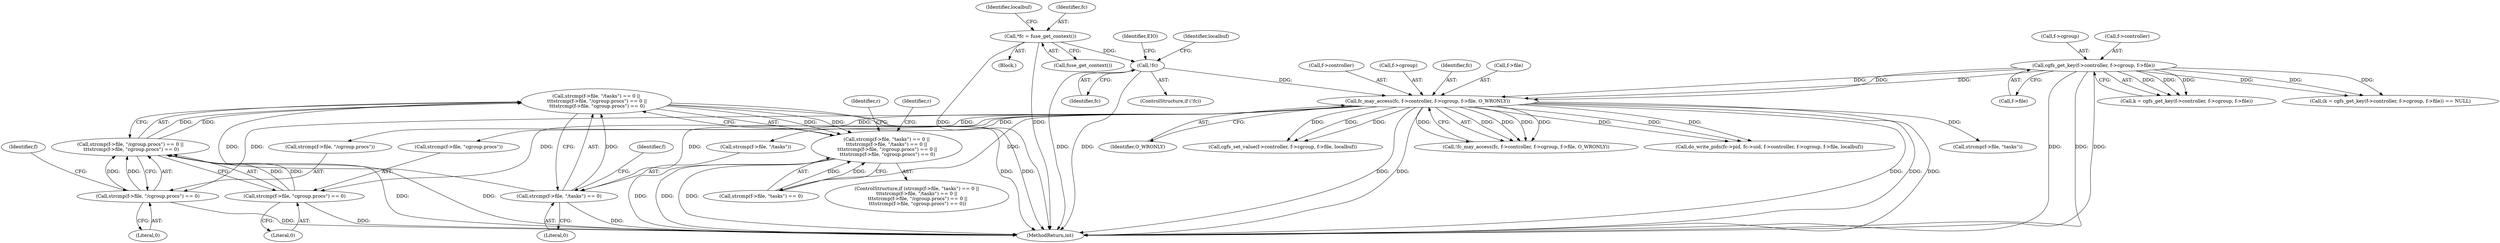 digraph "0_lxcfs_8ee2a503e102b1a43ec4d83113dc275ab20a869a@API" {
"1000216" [label="(Call,strcmp(f->file, \"/tasks\") == 0 ||\n \t\t\tstrcmp(f->file, \"/cgroup.procs\") == 0 ||\n \t\t\tstrcmp(f->file, \"cgroup.procs\") == 0)"];
"1000217" [label="(Call,strcmp(f->file, \"/tasks\") == 0)"];
"1000189" [label="(Call,fc_may_access(fc, f->controller, f->cgroup, f->file, O_WRONLY))"];
"1000146" [label="(Call,!fc)"];
"1000108" [label="(Call,*fc = fuse_get_context())"];
"1000170" [label="(Call,cgfs_get_key(f->controller, f->cgroup, f->file))"];
"1000224" [label="(Call,strcmp(f->file, \"/cgroup.procs\") == 0 ||\n \t\t\tstrcmp(f->file, \"cgroup.procs\") == 0)"];
"1000225" [label="(Call,strcmp(f->file, \"/cgroup.procs\") == 0)"];
"1000232" [label="(Call,strcmp(f->file, \"cgroup.procs\") == 0)"];
"1000208" [label="(Call,strcmp(f->file, \"tasks\") == 0 ||\n\t\t\tstrcmp(f->file, \"/tasks\") == 0 ||\n \t\t\tstrcmp(f->file, \"/cgroup.procs\") == 0 ||\n \t\t\tstrcmp(f->file, \"cgroup.procs\") == 0)"];
"1000209" [label="(Call,strcmp(f->file, \"tasks\") == 0)"];
"1000174" [label="(Call,f->cgroup)"];
"1000113" [label="(Identifier,localbuf)"];
"1000194" [label="(Call,f->cgroup)"];
"1000106" [label="(Block,)"];
"1000190" [label="(Identifier,fc)"];
"1000218" [label="(Call,strcmp(f->file, \"/tasks\"))"];
"1000146" [label="(Call,!fc)"];
"1000200" [label="(Identifier,O_WRONLY)"];
"1000108" [label="(Call,*fc = fuse_get_context())"];
"1000150" [label="(Identifier,EIO)"];
"1000197" [label="(Call,f->file)"];
"1000147" [label="(Identifier,fc)"];
"1000177" [label="(Call,f->file)"];
"1000238" [label="(Literal,0)"];
"1000226" [label="(Call,strcmp(f->file, \"/cgroup.procs\"))"];
"1000240" [label="(Identifier,r)"];
"1000261" [label="(Call,cgfs_set_value(f->controller, f->cgroup, f->file, localbuf))"];
"1000235" [label="(Identifier,f)"];
"1000188" [label="(Call,!fc_may_access(fc, f->controller, f->cgroup, f->file, O_WRONLY))"];
"1000216" [label="(Call,strcmp(f->file, \"/tasks\") == 0 ||\n \t\t\tstrcmp(f->file, \"/cgroup.procs\") == 0 ||\n \t\t\tstrcmp(f->file, \"cgroup.procs\") == 0)"];
"1000171" [label="(Call,f->controller)"];
"1000191" [label="(Call,f->controller)"];
"1000231" [label="(Literal,0)"];
"1000241" [label="(Call,do_write_pids(fc->pid, fc->uid, f->controller, f->cgroup, f->file, localbuf))"];
"1000110" [label="(Call,fuse_get_context())"];
"1000233" [label="(Call,strcmp(f->file, \"cgroup.procs\"))"];
"1000208" [label="(Call,strcmp(f->file, \"tasks\") == 0 ||\n\t\t\tstrcmp(f->file, \"/tasks\") == 0 ||\n \t\t\tstrcmp(f->file, \"/cgroup.procs\") == 0 ||\n \t\t\tstrcmp(f->file, \"cgroup.procs\") == 0)"];
"1000168" [label="(Call,k = cgfs_get_key(f->controller, f->cgroup, f->file))"];
"1000223" [label="(Literal,0)"];
"1000284" [label="(MethodReturn,int)"];
"1000189" [label="(Call,fc_may_access(fc, f->controller, f->cgroup, f->file, O_WRONLY))"];
"1000152" [label="(Identifier,localbuf)"];
"1000224" [label="(Call,strcmp(f->file, \"/cgroup.procs\") == 0 ||\n \t\t\tstrcmp(f->file, \"cgroup.procs\") == 0)"];
"1000170" [label="(Call,cgfs_get_key(f->controller, f->cgroup, f->file))"];
"1000217" [label="(Call,strcmp(f->file, \"/tasks\") == 0)"];
"1000260" [label="(Identifier,r)"];
"1000232" [label="(Call,strcmp(f->file, \"cgroup.procs\") == 0)"];
"1000145" [label="(ControlStructure,if (!fc))"];
"1000207" [label="(ControlStructure,if (strcmp(f->file, \"tasks\") == 0 ||\n\t\t\tstrcmp(f->file, \"/tasks\") == 0 ||\n \t\t\tstrcmp(f->file, \"/cgroup.procs\") == 0 ||\n \t\t\tstrcmp(f->file, \"cgroup.procs\") == 0))"];
"1000109" [label="(Identifier,fc)"];
"1000225" [label="(Call,strcmp(f->file, \"/cgroup.procs\") == 0)"];
"1000167" [label="(Call,(k = cgfs_get_key(f->controller, f->cgroup, f->file)) == NULL)"];
"1000228" [label="(Identifier,f)"];
"1000210" [label="(Call,strcmp(f->file, \"tasks\"))"];
"1000216" -> "1000208"  [label="AST: "];
"1000216" -> "1000217"  [label="CFG: "];
"1000216" -> "1000224"  [label="CFG: "];
"1000217" -> "1000216"  [label="AST: "];
"1000224" -> "1000216"  [label="AST: "];
"1000208" -> "1000216"  [label="CFG: "];
"1000216" -> "1000284"  [label="DDG: "];
"1000216" -> "1000284"  [label="DDG: "];
"1000216" -> "1000208"  [label="DDG: "];
"1000216" -> "1000208"  [label="DDG: "];
"1000217" -> "1000216"  [label="DDG: "];
"1000217" -> "1000216"  [label="DDG: "];
"1000224" -> "1000216"  [label="DDG: "];
"1000224" -> "1000216"  [label="DDG: "];
"1000217" -> "1000223"  [label="CFG: "];
"1000218" -> "1000217"  [label="AST: "];
"1000223" -> "1000217"  [label="AST: "];
"1000228" -> "1000217"  [label="CFG: "];
"1000217" -> "1000284"  [label="DDG: "];
"1000189" -> "1000217"  [label="DDG: "];
"1000189" -> "1000188"  [label="AST: "];
"1000189" -> "1000200"  [label="CFG: "];
"1000190" -> "1000189"  [label="AST: "];
"1000191" -> "1000189"  [label="AST: "];
"1000194" -> "1000189"  [label="AST: "];
"1000197" -> "1000189"  [label="AST: "];
"1000200" -> "1000189"  [label="AST: "];
"1000188" -> "1000189"  [label="CFG: "];
"1000189" -> "1000284"  [label="DDG: "];
"1000189" -> "1000284"  [label="DDG: "];
"1000189" -> "1000284"  [label="DDG: "];
"1000189" -> "1000284"  [label="DDG: "];
"1000189" -> "1000284"  [label="DDG: "];
"1000189" -> "1000188"  [label="DDG: "];
"1000189" -> "1000188"  [label="DDG: "];
"1000189" -> "1000188"  [label="DDG: "];
"1000189" -> "1000188"  [label="DDG: "];
"1000189" -> "1000188"  [label="DDG: "];
"1000146" -> "1000189"  [label="DDG: "];
"1000170" -> "1000189"  [label="DDG: "];
"1000170" -> "1000189"  [label="DDG: "];
"1000170" -> "1000189"  [label="DDG: "];
"1000189" -> "1000209"  [label="DDG: "];
"1000189" -> "1000210"  [label="DDG: "];
"1000189" -> "1000218"  [label="DDG: "];
"1000189" -> "1000225"  [label="DDG: "];
"1000189" -> "1000226"  [label="DDG: "];
"1000189" -> "1000232"  [label="DDG: "];
"1000189" -> "1000233"  [label="DDG: "];
"1000189" -> "1000241"  [label="DDG: "];
"1000189" -> "1000241"  [label="DDG: "];
"1000189" -> "1000241"  [label="DDG: "];
"1000189" -> "1000261"  [label="DDG: "];
"1000189" -> "1000261"  [label="DDG: "];
"1000189" -> "1000261"  [label="DDG: "];
"1000146" -> "1000145"  [label="AST: "];
"1000146" -> "1000147"  [label="CFG: "];
"1000147" -> "1000146"  [label="AST: "];
"1000150" -> "1000146"  [label="CFG: "];
"1000152" -> "1000146"  [label="CFG: "];
"1000146" -> "1000284"  [label="DDG: "];
"1000146" -> "1000284"  [label="DDG: "];
"1000108" -> "1000146"  [label="DDG: "];
"1000108" -> "1000106"  [label="AST: "];
"1000108" -> "1000110"  [label="CFG: "];
"1000109" -> "1000108"  [label="AST: "];
"1000110" -> "1000108"  [label="AST: "];
"1000113" -> "1000108"  [label="CFG: "];
"1000108" -> "1000284"  [label="DDG: "];
"1000108" -> "1000284"  [label="DDG: "];
"1000170" -> "1000168"  [label="AST: "];
"1000170" -> "1000177"  [label="CFG: "];
"1000171" -> "1000170"  [label="AST: "];
"1000174" -> "1000170"  [label="AST: "];
"1000177" -> "1000170"  [label="AST: "];
"1000168" -> "1000170"  [label="CFG: "];
"1000170" -> "1000284"  [label="DDG: "];
"1000170" -> "1000284"  [label="DDG: "];
"1000170" -> "1000284"  [label="DDG: "];
"1000170" -> "1000167"  [label="DDG: "];
"1000170" -> "1000167"  [label="DDG: "];
"1000170" -> "1000167"  [label="DDG: "];
"1000170" -> "1000168"  [label="DDG: "];
"1000170" -> "1000168"  [label="DDG: "];
"1000170" -> "1000168"  [label="DDG: "];
"1000224" -> "1000225"  [label="CFG: "];
"1000224" -> "1000232"  [label="CFG: "];
"1000225" -> "1000224"  [label="AST: "];
"1000232" -> "1000224"  [label="AST: "];
"1000224" -> "1000284"  [label="DDG: "];
"1000224" -> "1000284"  [label="DDG: "];
"1000225" -> "1000224"  [label="DDG: "];
"1000225" -> "1000224"  [label="DDG: "];
"1000232" -> "1000224"  [label="DDG: "];
"1000232" -> "1000224"  [label="DDG: "];
"1000225" -> "1000231"  [label="CFG: "];
"1000226" -> "1000225"  [label="AST: "];
"1000231" -> "1000225"  [label="AST: "];
"1000235" -> "1000225"  [label="CFG: "];
"1000225" -> "1000284"  [label="DDG: "];
"1000232" -> "1000238"  [label="CFG: "];
"1000233" -> "1000232"  [label="AST: "];
"1000238" -> "1000232"  [label="AST: "];
"1000232" -> "1000284"  [label="DDG: "];
"1000208" -> "1000207"  [label="AST: "];
"1000208" -> "1000209"  [label="CFG: "];
"1000209" -> "1000208"  [label="AST: "];
"1000240" -> "1000208"  [label="CFG: "];
"1000260" -> "1000208"  [label="CFG: "];
"1000208" -> "1000284"  [label="DDG: "];
"1000208" -> "1000284"  [label="DDG: "];
"1000208" -> "1000284"  [label="DDG: "];
"1000209" -> "1000208"  [label="DDG: "];
"1000209" -> "1000208"  [label="DDG: "];
}
